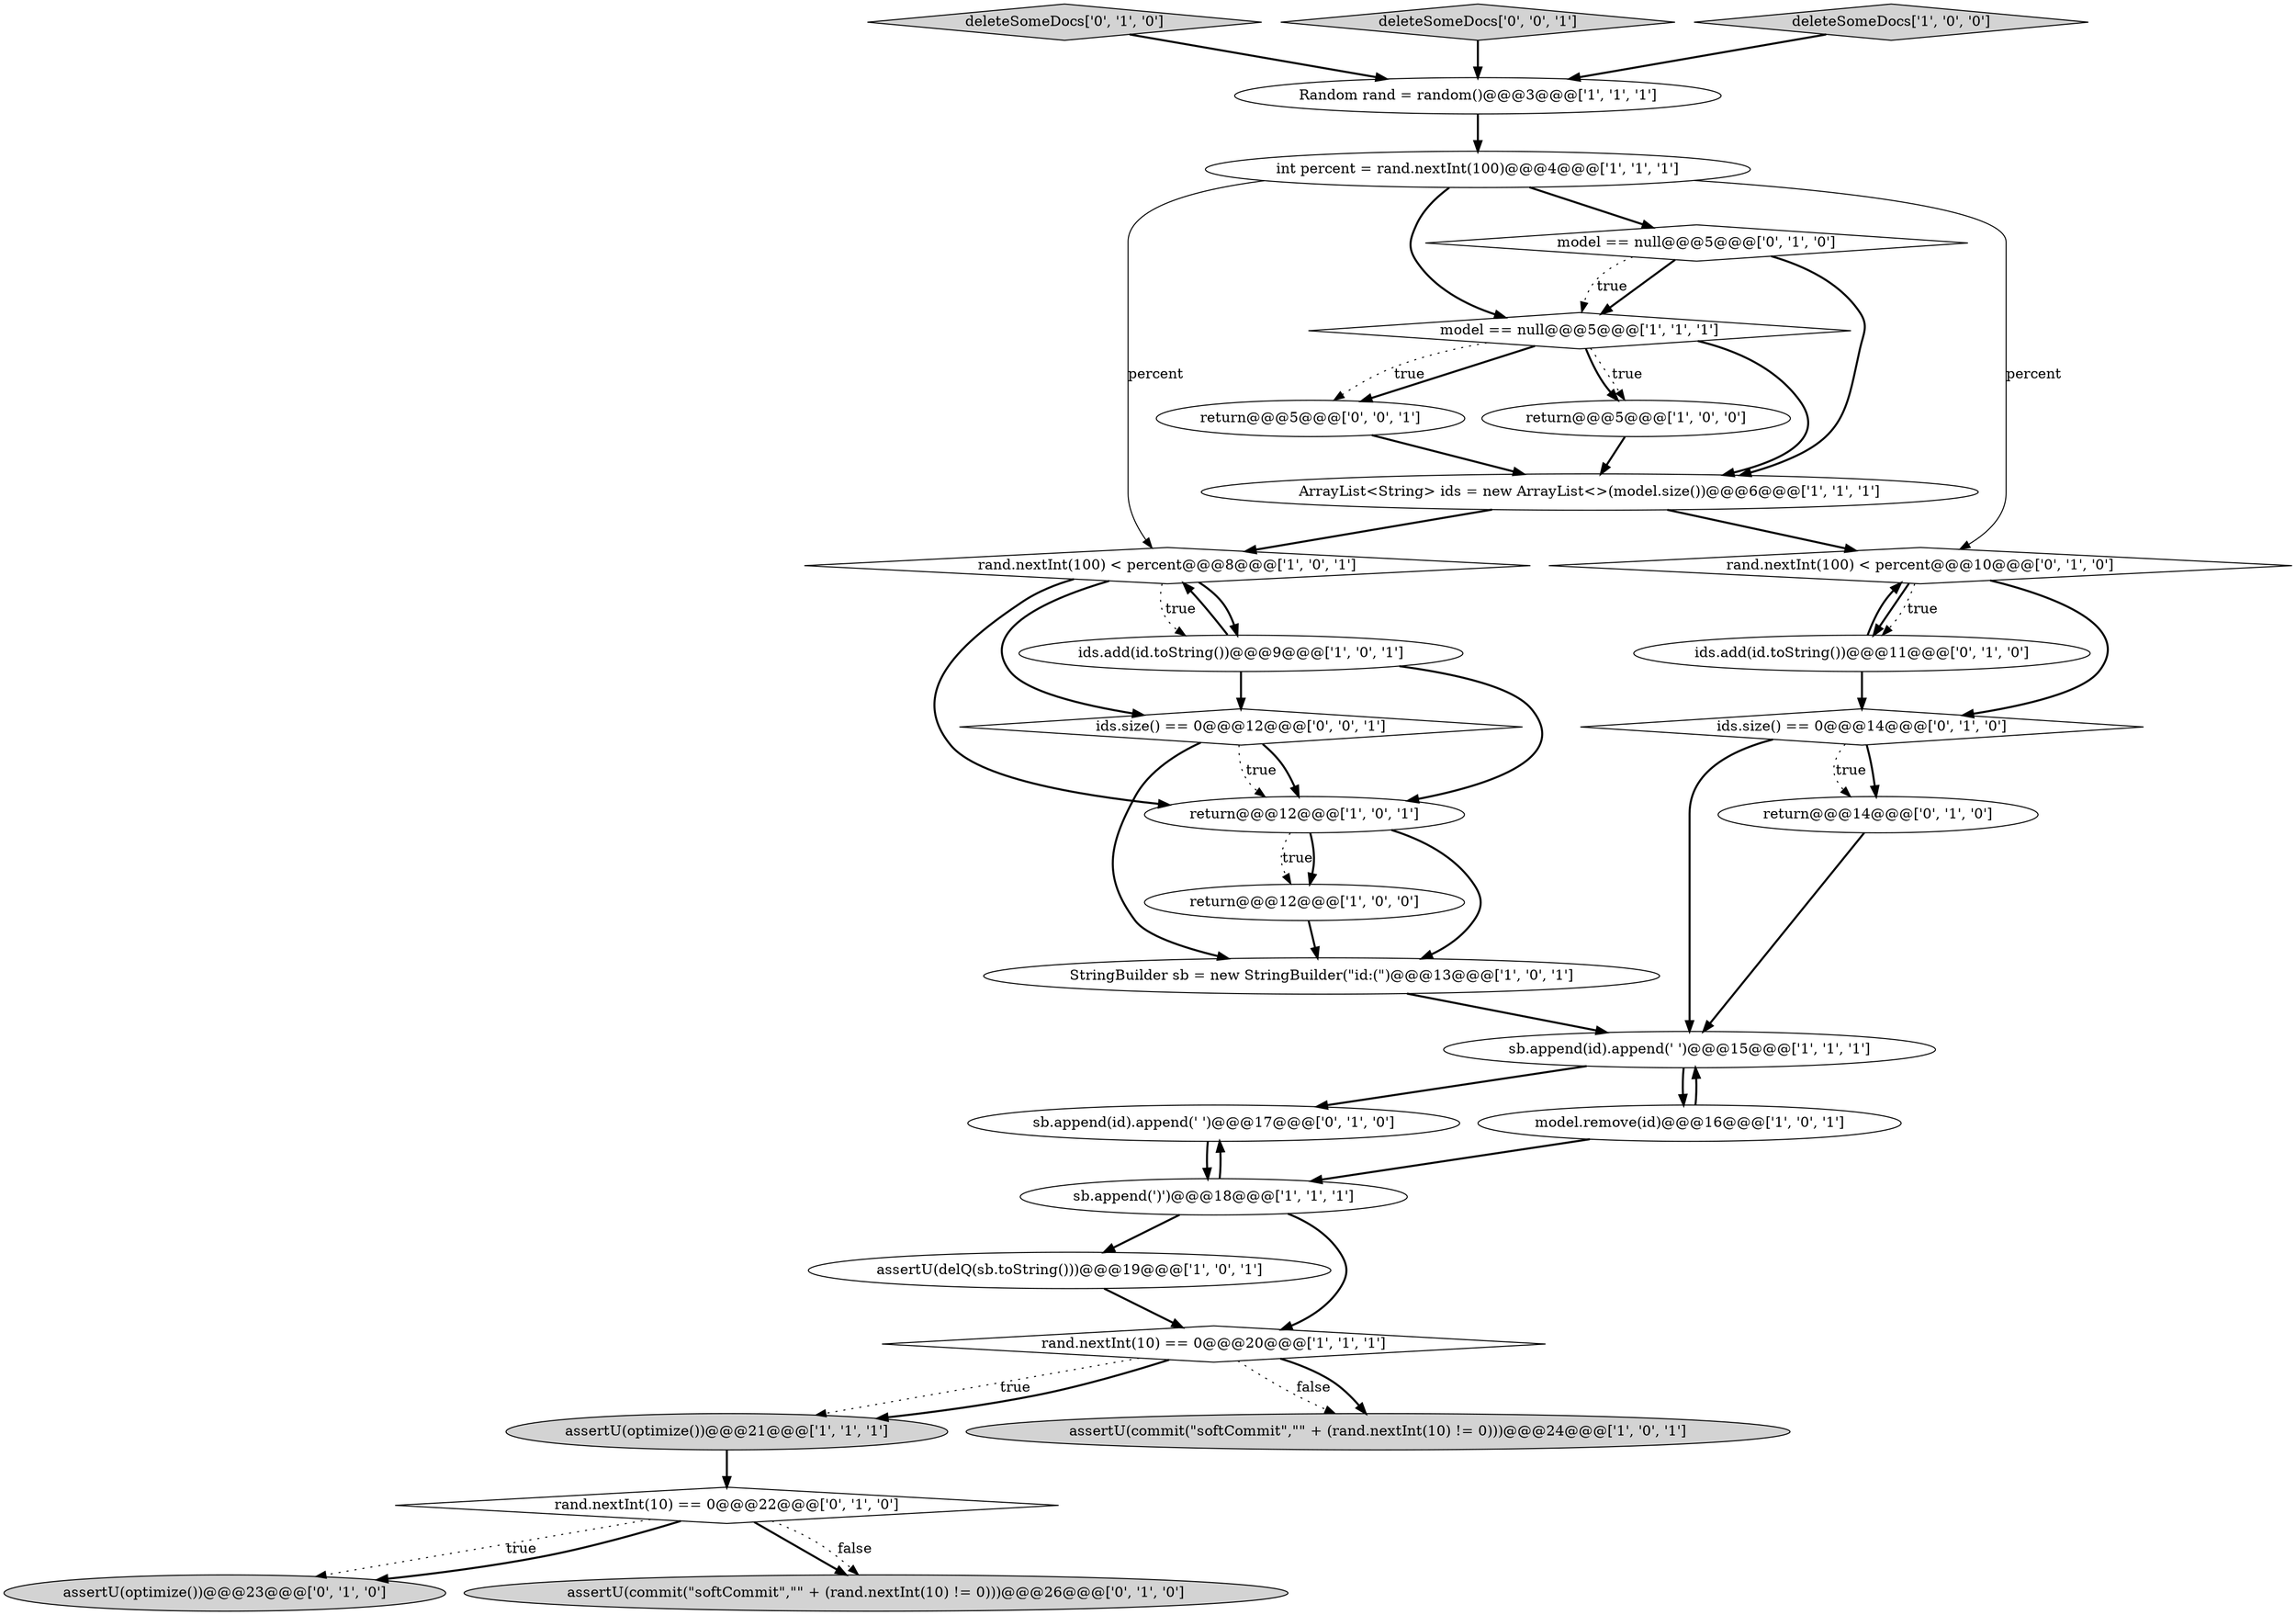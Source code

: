 digraph {
4 [style = filled, label = "return@@@5@@@['1', '0', '0']", fillcolor = white, shape = ellipse image = "AAA0AAABBB1BBB"];
29 [style = filled, label = "ids.size() == 0@@@12@@@['0', '0', '1']", fillcolor = white, shape = diamond image = "AAA0AAABBB3BBB"];
6 [style = filled, label = "sb.append(id).append(' ')@@@15@@@['1', '1', '1']", fillcolor = white, shape = ellipse image = "AAA0AAABBB1BBB"];
7 [style = filled, label = "Random rand = random()@@@3@@@['1', '1', '1']", fillcolor = white, shape = ellipse image = "AAA0AAABBB1BBB"];
27 [style = filled, label = "sb.append(id).append(' ')@@@17@@@['0', '1', '0']", fillcolor = white, shape = ellipse image = "AAA0AAABBB2BBB"];
20 [style = filled, label = "rand.nextInt(100) < percent@@@10@@@['0', '1', '0']", fillcolor = white, shape = diamond image = "AAA0AAABBB2BBB"];
13 [style = filled, label = "StringBuilder sb = new StringBuilder(\"id:(\")@@@13@@@['1', '0', '1']", fillcolor = white, shape = ellipse image = "AAA0AAABBB1BBB"];
23 [style = filled, label = "rand.nextInt(10) == 0@@@22@@@['0', '1', '0']", fillcolor = white, shape = diamond image = "AAA0AAABBB2BBB"];
25 [style = filled, label = "ids.size() == 0@@@14@@@['0', '1', '0']", fillcolor = white, shape = diamond image = "AAA0AAABBB2BBB"];
9 [style = filled, label = "ArrayList<String> ids = new ArrayList<>(model.size())@@@6@@@['1', '1', '1']", fillcolor = white, shape = ellipse image = "AAA0AAABBB1BBB"];
5 [style = filled, label = "int percent = rand.nextInt(100)@@@4@@@['1', '1', '1']", fillcolor = white, shape = ellipse image = "AAA0AAABBB1BBB"];
14 [style = filled, label = "assertU(optimize())@@@21@@@['1', '1', '1']", fillcolor = lightgray, shape = ellipse image = "AAA0AAABBB1BBB"];
16 [style = filled, label = "return@@@12@@@['1', '0', '1']", fillcolor = white, shape = ellipse image = "AAA0AAABBB1BBB"];
10 [style = filled, label = "rand.nextInt(100) < percent@@@8@@@['1', '0', '1']", fillcolor = white, shape = diamond image = "AAA0AAABBB1BBB"];
28 [style = filled, label = "return@@@5@@@['0', '0', '1']", fillcolor = white, shape = ellipse image = "AAA0AAABBB3BBB"];
12 [style = filled, label = "rand.nextInt(10) == 0@@@20@@@['1', '1', '1']", fillcolor = white, shape = diamond image = "AAA0AAABBB1BBB"];
1 [style = filled, label = "assertU(delQ(sb.toString()))@@@19@@@['1', '0', '1']", fillcolor = white, shape = ellipse image = "AAA0AAABBB1BBB"];
21 [style = filled, label = "assertU(optimize())@@@23@@@['0', '1', '0']", fillcolor = lightgray, shape = ellipse image = "AAA0AAABBB2BBB"];
22 [style = filled, label = "ids.add(id.toString())@@@11@@@['0', '1', '0']", fillcolor = white, shape = ellipse image = "AAA0AAABBB2BBB"];
19 [style = filled, label = "model == null@@@5@@@['0', '1', '0']", fillcolor = white, shape = diamond image = "AAA0AAABBB2BBB"];
2 [style = filled, label = "return@@@12@@@['1', '0', '0']", fillcolor = white, shape = ellipse image = "AAA0AAABBB1BBB"];
24 [style = filled, label = "deleteSomeDocs['0', '1', '0']", fillcolor = lightgray, shape = diamond image = "AAA0AAABBB2BBB"];
26 [style = filled, label = "assertU(commit(\"softCommit\",\"\" + (rand.nextInt(10) != 0)))@@@26@@@['0', '1', '0']", fillcolor = lightgray, shape = ellipse image = "AAA0AAABBB2BBB"];
30 [style = filled, label = "deleteSomeDocs['0', '0', '1']", fillcolor = lightgray, shape = diamond image = "AAA0AAABBB3BBB"];
8 [style = filled, label = "sb.append(')')@@@18@@@['1', '1', '1']", fillcolor = white, shape = ellipse image = "AAA0AAABBB1BBB"];
15 [style = filled, label = "deleteSomeDocs['1', '0', '0']", fillcolor = lightgray, shape = diamond image = "AAA0AAABBB1BBB"];
17 [style = filled, label = "ids.add(id.toString())@@@9@@@['1', '0', '1']", fillcolor = white, shape = ellipse image = "AAA0AAABBB1BBB"];
18 [style = filled, label = "return@@@14@@@['0', '1', '0']", fillcolor = white, shape = ellipse image = "AAA0AAABBB2BBB"];
11 [style = filled, label = "model == null@@@5@@@['1', '1', '1']", fillcolor = white, shape = diamond image = "AAA0AAABBB1BBB"];
3 [style = filled, label = "model.remove(id)@@@16@@@['1', '0', '1']", fillcolor = white, shape = ellipse image = "AAA0AAABBB1BBB"];
0 [style = filled, label = "assertU(commit(\"softCommit\",\"\" + (rand.nextInt(10) != 0)))@@@24@@@['1', '0', '1']", fillcolor = lightgray, shape = ellipse image = "AAA0AAABBB1BBB"];
4->9 [style = bold, label=""];
17->10 [style = bold, label=""];
6->3 [style = bold, label=""];
22->25 [style = bold, label=""];
11->28 [style = bold, label=""];
16->13 [style = bold, label=""];
16->2 [style = dotted, label="true"];
15->7 [style = bold, label=""];
11->4 [style = bold, label=""];
12->0 [style = dotted, label="false"];
25->18 [style = bold, label=""];
23->26 [style = bold, label=""];
23->21 [style = dotted, label="true"];
28->9 [style = bold, label=""];
3->6 [style = bold, label=""];
19->11 [style = bold, label=""];
10->17 [style = bold, label=""];
9->20 [style = bold, label=""];
11->4 [style = dotted, label="true"];
9->10 [style = bold, label=""];
23->26 [style = dotted, label="false"];
16->2 [style = bold, label=""];
25->6 [style = bold, label=""];
11->9 [style = bold, label=""];
12->0 [style = bold, label=""];
20->25 [style = bold, label=""];
20->22 [style = bold, label=""];
2->13 [style = bold, label=""];
10->17 [style = dotted, label="true"];
25->18 [style = dotted, label="true"];
8->1 [style = bold, label=""];
5->19 [style = bold, label=""];
6->27 [style = bold, label=""];
12->14 [style = dotted, label="true"];
7->5 [style = bold, label=""];
10->16 [style = bold, label=""];
22->20 [style = bold, label=""];
19->9 [style = bold, label=""];
18->6 [style = bold, label=""];
14->23 [style = bold, label=""];
23->21 [style = bold, label=""];
10->29 [style = bold, label=""];
30->7 [style = bold, label=""];
3->8 [style = bold, label=""];
19->11 [style = dotted, label="true"];
12->14 [style = bold, label=""];
1->12 [style = bold, label=""];
11->28 [style = dotted, label="true"];
5->10 [style = solid, label="percent"];
5->11 [style = bold, label=""];
20->22 [style = dotted, label="true"];
13->6 [style = bold, label=""];
24->7 [style = bold, label=""];
8->27 [style = bold, label=""];
17->29 [style = bold, label=""];
29->16 [style = bold, label=""];
27->8 [style = bold, label=""];
5->20 [style = solid, label="percent"];
8->12 [style = bold, label=""];
29->16 [style = dotted, label="true"];
17->16 [style = bold, label=""];
29->13 [style = bold, label=""];
}
